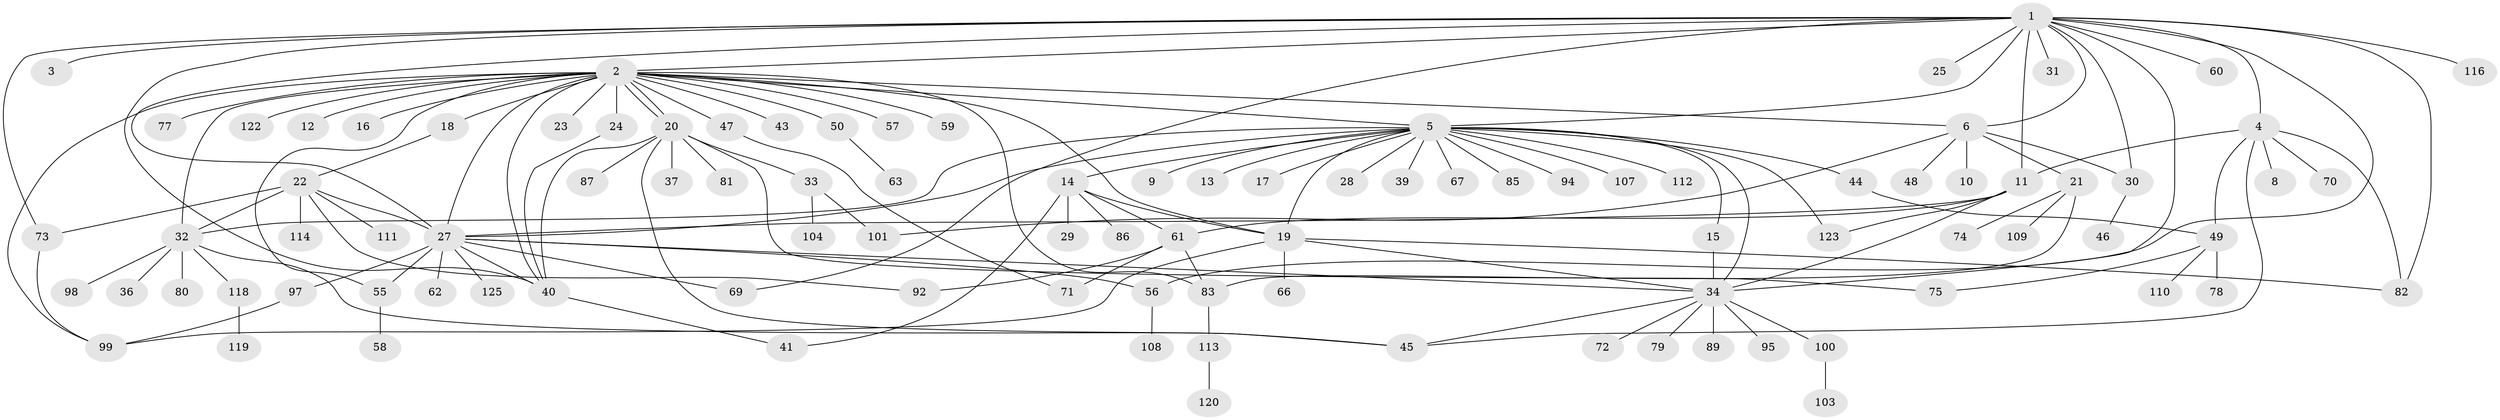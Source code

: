 // Generated by graph-tools (version 1.1) at 2025/23/03/03/25 07:23:55]
// undirected, 99 vertices, 142 edges
graph export_dot {
graph [start="1"]
  node [color=gray90,style=filled];
  1 [super="+42"];
  2 [super="+7"];
  3;
  4;
  5 [super="+117"];
  6 [super="+105"];
  8;
  9;
  10;
  11 [super="+96"];
  12;
  13;
  14 [super="+53"];
  15;
  16;
  17;
  18;
  19 [super="+106"];
  20 [super="+26"];
  21 [super="+88"];
  22 [super="+76"];
  23;
  24;
  25;
  27 [super="+38"];
  28;
  29;
  30;
  31;
  32 [super="+35"];
  33 [super="+51"];
  34 [super="+54"];
  36;
  37;
  39;
  40 [super="+102"];
  41 [super="+91"];
  43;
  44;
  45 [super="+68"];
  46;
  47 [super="+52"];
  48;
  49 [super="+93"];
  50;
  55 [super="+115"];
  56 [super="+64"];
  57;
  58;
  59;
  60;
  61 [super="+65"];
  62;
  63;
  66;
  67;
  69;
  70;
  71;
  72;
  73 [super="+84"];
  74;
  75;
  77;
  78;
  79;
  80;
  81;
  82;
  83 [super="+90"];
  85;
  86 [super="+124"];
  87;
  89;
  92;
  94;
  95;
  97;
  98;
  99;
  100;
  101 [super="+121"];
  103;
  104;
  107;
  108;
  109;
  110;
  111;
  112;
  113;
  114;
  116;
  118;
  119;
  120;
  122;
  123;
  125;
  1 -- 2;
  1 -- 3;
  1 -- 4;
  1 -- 5;
  1 -- 6;
  1 -- 11;
  1 -- 25;
  1 -- 30;
  1 -- 31;
  1 -- 60;
  1 -- 69;
  1 -- 82;
  1 -- 116;
  1 -- 73;
  1 -- 27;
  1 -- 40;
  1 -- 56;
  1 -- 34;
  2 -- 12;
  2 -- 18;
  2 -- 19;
  2 -- 20;
  2 -- 20;
  2 -- 23;
  2 -- 24;
  2 -- 27 [weight=2];
  2 -- 32;
  2 -- 47;
  2 -- 50;
  2 -- 55;
  2 -- 57;
  2 -- 59;
  2 -- 77;
  2 -- 83;
  2 -- 122;
  2 -- 16;
  2 -- 99;
  2 -- 5;
  2 -- 6;
  2 -- 43;
  2 -- 40;
  4 -- 8;
  4 -- 45;
  4 -- 49;
  4 -- 70;
  4 -- 82;
  4 -- 11;
  5 -- 9;
  5 -- 13;
  5 -- 14;
  5 -- 15;
  5 -- 17;
  5 -- 19;
  5 -- 27;
  5 -- 28;
  5 -- 32;
  5 -- 34;
  5 -- 39;
  5 -- 44;
  5 -- 67;
  5 -- 85;
  5 -- 94;
  5 -- 107;
  5 -- 112;
  5 -- 123;
  6 -- 10;
  6 -- 21;
  6 -- 30;
  6 -- 48;
  6 -- 101;
  11 -- 27;
  11 -- 61;
  11 -- 123;
  11 -- 34;
  14 -- 29;
  14 -- 61;
  14 -- 86;
  14 -- 41;
  14 -- 19;
  15 -- 34;
  18 -- 22;
  19 -- 66;
  19 -- 82;
  19 -- 99;
  19 -- 34;
  20 -- 33;
  20 -- 37;
  20 -- 40;
  20 -- 45;
  20 -- 75;
  20 -- 81;
  20 -- 87;
  21 -- 74;
  21 -- 83;
  21 -- 109;
  22 -- 73;
  22 -- 32;
  22 -- 114;
  22 -- 27 [weight=2];
  22 -- 92;
  22 -- 111;
  24 -- 40;
  27 -- 56;
  27 -- 62;
  27 -- 69;
  27 -- 97;
  27 -- 125;
  27 -- 55;
  27 -- 40;
  27 -- 34;
  30 -- 46;
  32 -- 36;
  32 -- 80;
  32 -- 98;
  32 -- 118;
  32 -- 45;
  33 -- 104;
  33 -- 101;
  34 -- 45;
  34 -- 79;
  34 -- 89;
  34 -- 100;
  34 -- 72;
  34 -- 95;
  40 -- 41;
  44 -- 49;
  47 -- 71;
  49 -- 75;
  49 -- 78;
  49 -- 110;
  50 -- 63;
  55 -- 58;
  56 -- 108;
  61 -- 71;
  61 -- 83;
  61 -- 92;
  73 -- 99;
  83 -- 113;
  97 -- 99;
  100 -- 103;
  113 -- 120;
  118 -- 119;
}
